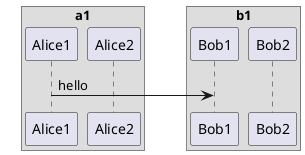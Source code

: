 {
  "sha1": "4uvp1d55igsuik5hez0tmug7bxdqoe3",
  "insertion": {
    "when": "2024-05-30T20:48:20.586Z",
    "user": "plantuml@gmail.com"
  }
}
@startuml
skinparam BoxPadding 20
box "a1"
participant Alice1
participant Alice2
end box
box "b1"
participant Bob1
participant Bob2
end box
Alice1 -> Bob1 : hello
@enduml
